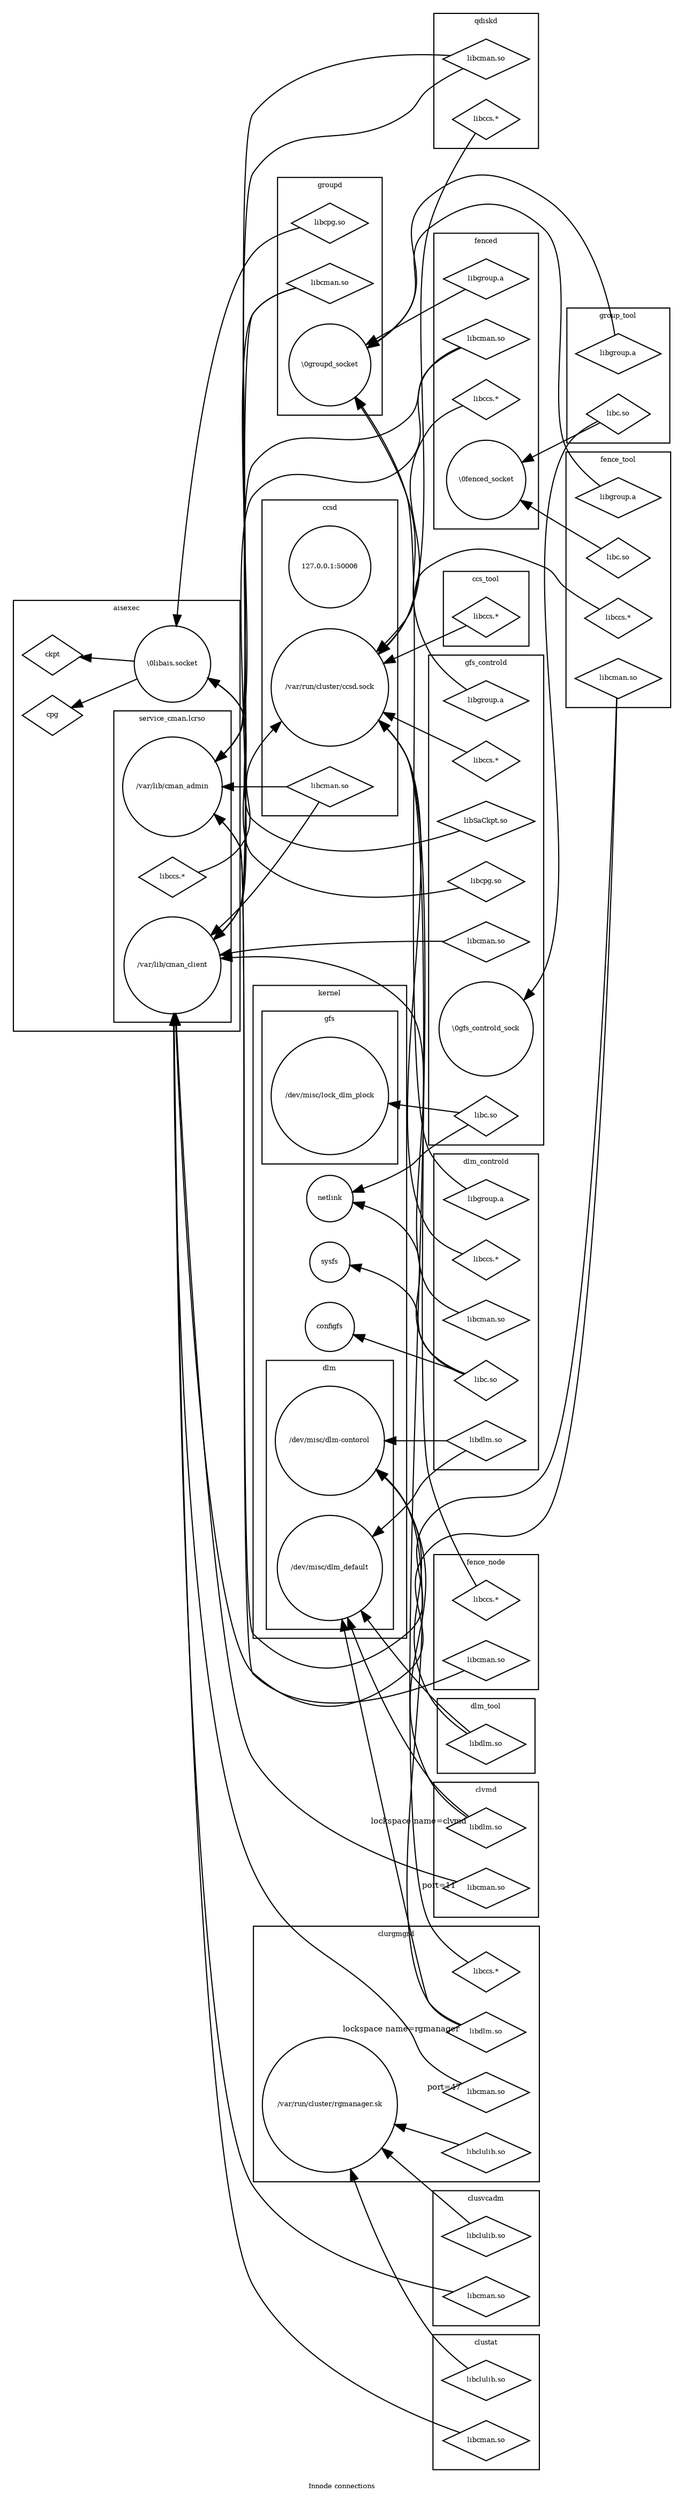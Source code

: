 // fdp
digraph innode {
	graph[fontsize=6,label="Innode connections",rankdir=RL];	
	node[fontsize=6];

        subgraph clusterkernel  {
		label = "kernel"
		"sysfs"[shape=circle];
		"configfs"[shape=circle];
		"netlink"[shape=circle];
		subgraph clusterdlm {
			label="dlm";
			"/dev/misc/dlm-contorol"[shape=circle];
			"/dev/misc/dlm_default"[shape=circle];
		}
		subgraph clustergfs {
			label="gfs";
			"/dev/misc/lock_dlm_plock"[shape=circle];
		}
        }
	
	subgraph clusteraisexec {
		label = "aisexec";
		"\\0libais.socket"[shape=circle];
		"cpg"[shape=diamond];
		"ckpt"[shape=diamond];
		subgraph clusterserviceCman {
			label = "service_cman.lcrso";
			"/var/lib/cman_client"[shape=circle];
			"/var/lib/cman_admin"[shape=circle];
			"cman_libccs.*"[shape=diamond,label="libccs.*"];
	        }
        }
	subgraph clustergroupd {
		label = "groupd";
		"groupd_libcpg.so"[shape=diamond,label="libcpg.so"];
		"groupd_libcman.so"[shape=diamond,label="libcman.so"];
		"\\0groupd_socket"[shape=circle];
	}
	subgraph clusterccsd {
 		label = "ccsd";
		"127.0.0.1:50006"[shape=circle];
		"/var/run/cluster/ccsd.sock"[shape=circle];
		"ccsd_libcman.so"[shape=diamond,label="libcman.so"];
        }
	subgraph clusterqdiskd {
		label = "qdiskd";
		"qdiskd_libcman.so"[shape=diamond,label="libcman.so"];
		"qdiskd_libccs.*" [shape=diamond,label="libccs.*"];
	}
	subgraph clusterfenced {
		label = "fenced";
                "fenced_libgroup.a"[shape=diamond, label="libgroup.a"];
		"fenced_libcman.so"[shape=diamond, label="libcman.so"];
		"fenced_libccs.*"[shape=diamond, label="libccs.*"];
		"\\0fenced_socket" [shape=circle];
	}
	subgraph clusterdlmcontrold {
		label = "dlm_controld";
		"dlm_controld_libcman.so" [shape=diamond,label="libcman.so"];
		"dlm_controld_libccs.*"   [shape=diamond,label="libccs.*"];
		"dlm_controld_libgroup.a" [shape=diamond,label="libgroup.a"];
		"dlm_controld_libdlm.so"  [shape=diamond,label="libdlm.so"];
		"dlm_controld_libc.so"    [shape=diamond,label="libc.so"];
		// cpg is for dealock handling. Not enabled yet.
	}
	subgraph clustergfscontrold {
		label = "gfs_controld";
		"gfs_controld_libcman.so" [shape=diamond,label="libcman.so"];
		"gfs_controld_libccs.*"   [shape=diamond,label="libccs.*"];
		"gfs_controld_libgroup.a" [shape=diamond,label="libgroup.a"];
		"gfs_controld_libSaCkpt.so" [shape=diamond,label="libSaCkpt.so"];
		"gfs_controld_libcpg.so" [shape=diamond,label="libcpg.so"];
		"\\0gfs_controld_sock"   [shape=circle];
		"gfs_controld_libc.so"   [shape=diamond,label="libc.so"];
		
		// ??? -> kernel
		
        }
        subgraph clustergrouptool {
		label = "group_tool";
		"group_tool_libgroup.a"[shape=diamond,label="libgroup.a"];
		"group_tool_libc.so"[shape=diamond,label="libc.so"];
	}

        subgraph clusterfencetool {
		label = "fence_tool";
		"fence_tool_libgroup.a"[shape=diamond,label="libgroup.a"]; 
		"fence_tool_libcman.so"[shape=diamond,label="libcman.so"];
		"fence_tool_libccs.*"[shape=diamond,label="libccs.*"];
		"fence_tool_libc.so" [shape=diamond,label="libc.so"];
	}

        subgraph clusterccstool {
		label = "ccs_tool";
		"ccs_tool_libccs.*"[shape=diamond,label="libccs.*"]; 
	}

        subgraph clusterdlmtool {
		label = "dlm_tool";
		"dlm_tool_libdlm.so"[shape=diamond,label="libdlm.so"]; 
	}

        subgraph clusterfencenode {
		label = "fence_node";
		"fence_node_libcman.so"[shape=diamond,label="libcman.so"]; //admin
		"fence_node_libccs.*"[shape=diamond,label="libccs.*"];
	}

//        subgraph clusterrgmanager {
//		label="rgmanager";
        subgraph clusterclurgmgrd {
		label="clurgmgrd";
		"clurgmgrd_libcman.so"[shape=diamond,label="libcman.so"];
		"clurgmgrd_libccs.*"[shape=diamond,label="libccs.*"];
		"clurgmgrd_libdlm.so"[shape=diamond,label="libdlm.so"];
		"clurgmgrd_libclulib.so"[shape=diamond,label="libclulib.so"];
		"/var/run/cluster/rgmanager.sk"[shape=circle,label="/var/run/cluster/rgmanager.sk"];
		// UNIX SOCKET???
	}
	subgraph clusterclusvcadm {
		label="clusvcadm";
		// "clusvcadm_libcman.so"[shape=diamond,label="libcman.so"];
		"clusvcadm_libclulib.so"[shape=diamond,label="libclulib.so"];
		"clusvcadm_libcman.so"[shape=diamond,label="libcman.so"];
		
        }
	subgraph clusterclustat {
		label="clustat";
		// "clusvcadm_libcman.so"[shape=diamond,label="libcman.so"];
		"clustat_libclulib.so"[shape=diamond,label="libclulib.so"];
		"clustat_libcman.so"[shape=diamond,label="libcman.so"];
		
        }
	subgraph clusterclvmd {
		label="clvmd";
		"clvmd_libcman.so"[shape=diamond,label="libcman.so"];
		"clvmd_libdlm.so" [shape=diamond,label="libdlm.so"];
		
	}
//	}
	//
        // aisexec
	//
	"\\0libais.socket"->"cpg";
	"\\0libais.socket"->"ckpt";
	"cman_libccs.*"->"/var/run/cluster/ccsd.sock";
	"ccsd_libcman.so"->"/var/lib/cman_client";
	"ccsd_libcman.so"->"/var/lib/cman_admin";
	//
	// groupd
	//
	"groupd_libcpg.so"->"\\0libais.socket"
	"groupd_libcman.so"->"/var/lib/cman_client";
	"groupd_libcman.so"->"/var/lib/cman_admin";
	//
        // fenced
	//
        "fenced_libgroup.a"->"\\0groupd_socket";
	"fenced_libcman.so"->"/var/lib/cman_client";
	"fenced_libcman.so"->"/var/lib/cman_admin";	
	"fenced_libccs.*"->"/var/run/cluster/ccsd.sock";
	//
        // qdiskd
	//
	"qdiskd_libcman.so"->"/var/lib/cman_client";
	"qdiskd_libcman.so"->"/var/lib/cman_admin";
	"qdiskd_libccs.*"->"/var/run/cluster/ccsd.sock";
	//
	// dlm_controld
	//
	"dlm_controld_libcman.so"->"/var/lib/cman_client";
	// client only
	"dlm_controld_libccs.*"->"/var/run/cluster/ccsd.sock";
	"dlm_controld_libgroup.a"->"\\0groupd_socket";
	"dlm_controld_libc.so"->"sysfs";
	"dlm_controld_libc.so"->"configfs";
	"dlm_controld_libc.so"->"netlink";
	"dlm_controld_libdlm.so"->"/dev/misc/dlm-contorol";
	"dlm_controld_libdlm.so"->"/dev/misc/dlm_default";
	//
	// gfs_controld
	//
	"gfs_controld_libcman.so"->"/var/lib/cman_client";
	// client only
	"gfs_controld_libccs.*"->"/var/run/cluster/ccsd.sock";
	"gfs_controld_libgroup.a"->"\\0groupd_socket";
	"gfs_controld_libcpg.so"->"\\0libais.socket";
	"gfs_controld_libSaCkpt.so"->"\\0libais.socket";
	"gfs_controld_libc.so"->"netlink";
	"gfs_controld_libc.so"->"/dev/misc/lock_dlm_plock";
	
	//
	// group_tool
	//
	"group_tool_libgroup.a"->"\\0groupd_socket";
	"group_tool_libc.so"->"\\0fenced_socket";
	"group_tool_libc.so"->"\\0gfs_controld_sock";
	
	//
        // fence_tool
	//
	"fence_tool_libcman.so"->"/var/lib/cman_client";
	"fence_tool_libcman.so"->"/var/lib/cman_admin";
	"fence_tool_libccs.*"->"/var/run/cluster/ccsd.sock";
	"fence_tool_libgroup.a"->"\\0groupd_socket";
	"fence_tool_libc.so"->"\\0fenced_socket";
		
	//
	// ccs_tool
	//
	"ccs_tool_libccs.*"->"/var/run/cluster/ccsd.sock";
	//
	// dlm_tool
	//
	"dlm_tool_libdlm.so"->"/dev/misc/dlm-contorol";
	"dlm_tool_libdlm.so"->"/dev/misc/dlm_default";
	//
	// fence_node
	//
	"fence_node_libcman.so"->"/var/lib/cman_admin";
	"fence_node_libccs.*"->"/var/run/cluster/ccsd.sock";
	//
	// clurgmgrd
	//
	"clurgmgrd_libcman.so"->"/var/lib/cman_client"[taillabel = "port=47", fontsize=7]; 
	"clurgmgrd_libccs.*"->"/var/run/cluster/ccsd.sock";
	"clurgmgrd_libdlm.so"->"/dev/misc/dlm-contorol"[taillabel ="lockspace name=rgmanager", fontsize=7];
	"clurgmgrd_libdlm.so"->"/dev/misc/dlm_default"; //???
	"clurgmgrd_libclulib.so"->"/var/run/cluster/rgmanager.sk";
	//
	// clusvcadm
	//
	"clusvcadm_libclulib.so"->"/var/run/cluster/rgmanager.sk";
	"clusvcadm_libcman.so"->"/var/lib/cman_client"; //???
	//
	// clustat
	//
	"clustat_libclulib.so"->"/var/run/cluster/rgmanager.sk";
	"clustat_libcman.so"->"/var/lib/cman_client"; //???
	//
	// clvmd
	//
	"clvmd_libcman.so"->"/var/lib/cman_client"[taillabel = "port=11", fontsize=7]; 
	"clvmd_libdlm.so"->"/dev/misc/dlm-contorol"[taillabel ="lockspace name=clvmd", fontsize=7];
	"clvmd_libdlm.so"->"/dev/misc/dlm_default"; //???
}